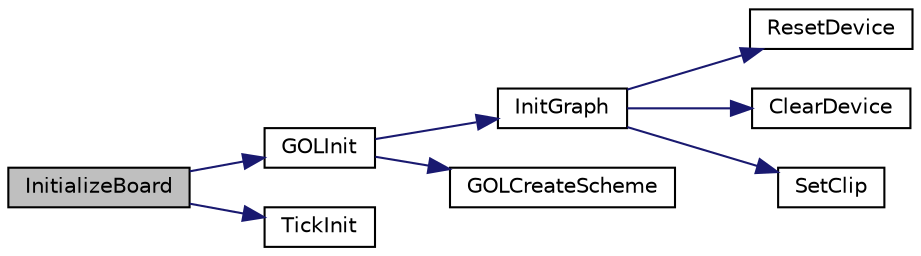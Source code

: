 digraph "InitializeBoard"
{
  edge [fontname="Helvetica",fontsize="10",labelfontname="Helvetica",labelfontsize="10"];
  node [fontname="Helvetica",fontsize="10",shape=record];
  rankdir="LR";
  Node1 [label="InitializeBoard",height=0.2,width=0.4,color="black", fillcolor="grey75", style="filled", fontcolor="black"];
  Node1 -> Node2 [color="midnightblue",fontsize="10",style="solid",fontname="Helvetica"];
  Node2 [label="GOLInit",height=0.2,width=0.4,color="black", fillcolor="white", style="filled",URL="$_g_o_l_8c.html#a42933be34f8aba4a27c32d3845026854"];
  Node2 -> Node3 [color="midnightblue",fontsize="10",style="solid",fontname="Helvetica"];
  Node3 [label="InitGraph",height=0.2,width=0.4,color="black", fillcolor="white", style="filled",URL="$_primitive_8c.html#a463bbcc8bd1af46a65d2f67d5eda91b9"];
  Node3 -> Node4 [color="midnightblue",fontsize="10",style="solid",fontname="Helvetica"];
  Node4 [label="ResetDevice",height=0.2,width=0.4,color="black", fillcolor="white", style="filled",URL="$_custom_display_driver_8c.html#a6d4d054030dc1ccdc7b875d4877ec9b7"];
  Node3 -> Node5 [color="midnightblue",fontsize="10",style="solid",fontname="Helvetica"];
  Node5 [label="ClearDevice",height=0.2,width=0.4,color="black", fillcolor="white", style="filled",URL="$drv_t_f_t001_8c.html#ad3bd4e6feedcc976607bec82ac8368c2"];
  Node3 -> Node6 [color="midnightblue",fontsize="10",style="solid",fontname="Helvetica"];
  Node6 [label="SetClip",height=0.2,width=0.4,color="black", fillcolor="white", style="filled",URL="$mchp_gfx_drv_8c.html#a0deff569455e2b978876f72085a6f467"];
  Node2 -> Node7 [color="midnightblue",fontsize="10",style="solid",fontname="Helvetica"];
  Node7 [label="GOLCreateScheme",height=0.2,width=0.4,color="black", fillcolor="white", style="filled",URL="$_g_o_l_8c.html#ab438304f8a49fe2b361e0feead8c9db3"];
  Node1 -> Node8 [color="midnightblue",fontsize="10",style="solid",fontname="Helvetica"];
  Node8 [label="TickInit",height=0.2,width=0.4,color="black", fillcolor="white", style="filled",URL="$_graphics_2_g_d_d_2_default___template_2_main_8c.html#a85de8acefef2c29ca44aa9728de87f92"];
}

